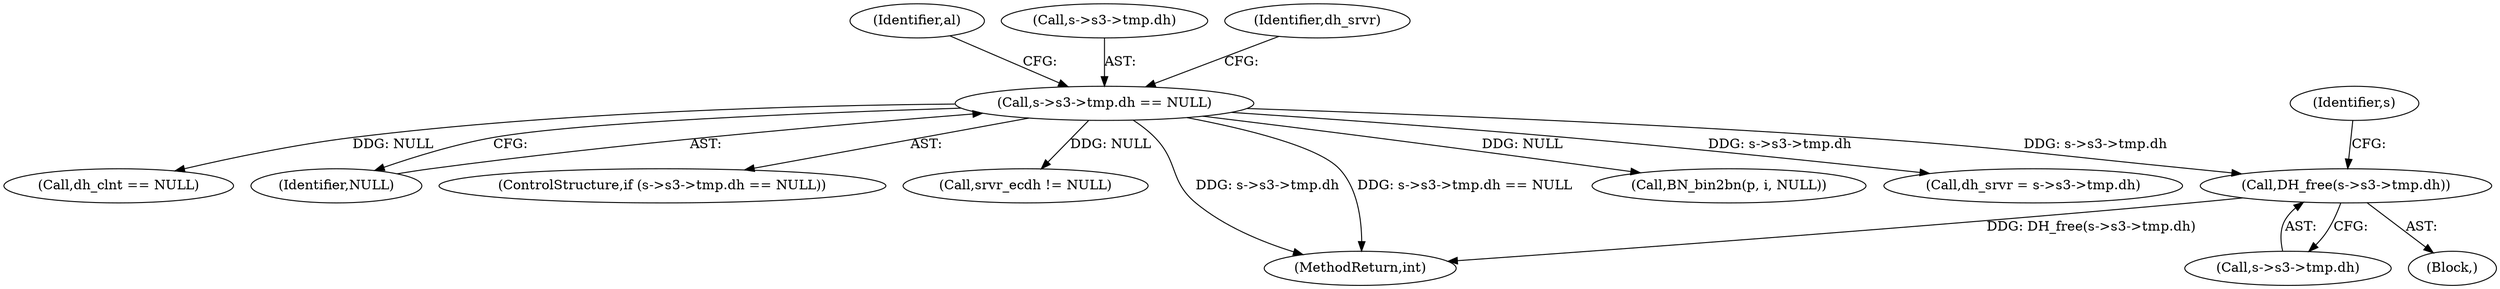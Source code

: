 digraph "0_openssl_3c66a669dfc7b3792f7af0758ea26fe8502ce70c@API" {
"1000755" [label="(Call,DH_free(s->s3->tmp.dh))"];
"1000649" [label="(Call,s->s3->tmp.dh == NULL)"];
"1000660" [label="(Identifier,al)"];
"1000704" [label="(Call,dh_clnt == NULL)"];
"1000649" [label="(Call,s->s3->tmp.dh == NULL)"];
"1000767" [label="(Identifier,s)"];
"1000657" [label="(Identifier,NULL)"];
"1000648" [label="(ControlStructure,if (s->s3->tmp.dh == NULL))"];
"1002147" [label="(Call,srvr_ecdh != NULL)"];
"1000755" [label="(Call,DH_free(s->s3->tmp.dh))"];
"1002162" [label="(MethodReturn,int)"];
"1000650" [label="(Call,s->s3->tmp.dh)"];
"1000725" [label="(Call,BN_bin2bn(p, i, NULL))"];
"1000668" [label="(Identifier,dh_srvr)"];
"1000517" [label="(Block,)"];
"1000756" [label="(Call,s->s3->tmp.dh)"];
"1000667" [label="(Call,dh_srvr = s->s3->tmp.dh)"];
"1000755" -> "1000517"  [label="AST: "];
"1000755" -> "1000756"  [label="CFG: "];
"1000756" -> "1000755"  [label="AST: "];
"1000767" -> "1000755"  [label="CFG: "];
"1000755" -> "1002162"  [label="DDG: DH_free(s->s3->tmp.dh)"];
"1000649" -> "1000755"  [label="DDG: s->s3->tmp.dh"];
"1000649" -> "1000648"  [label="AST: "];
"1000649" -> "1000657"  [label="CFG: "];
"1000650" -> "1000649"  [label="AST: "];
"1000657" -> "1000649"  [label="AST: "];
"1000660" -> "1000649"  [label="CFG: "];
"1000668" -> "1000649"  [label="CFG: "];
"1000649" -> "1002162"  [label="DDG: s->s3->tmp.dh"];
"1000649" -> "1002162"  [label="DDG: s->s3->tmp.dh == NULL"];
"1000649" -> "1000667"  [label="DDG: s->s3->tmp.dh"];
"1000649" -> "1000704"  [label="DDG: NULL"];
"1000649" -> "1000725"  [label="DDG: NULL"];
"1000649" -> "1002147"  [label="DDG: NULL"];
}
